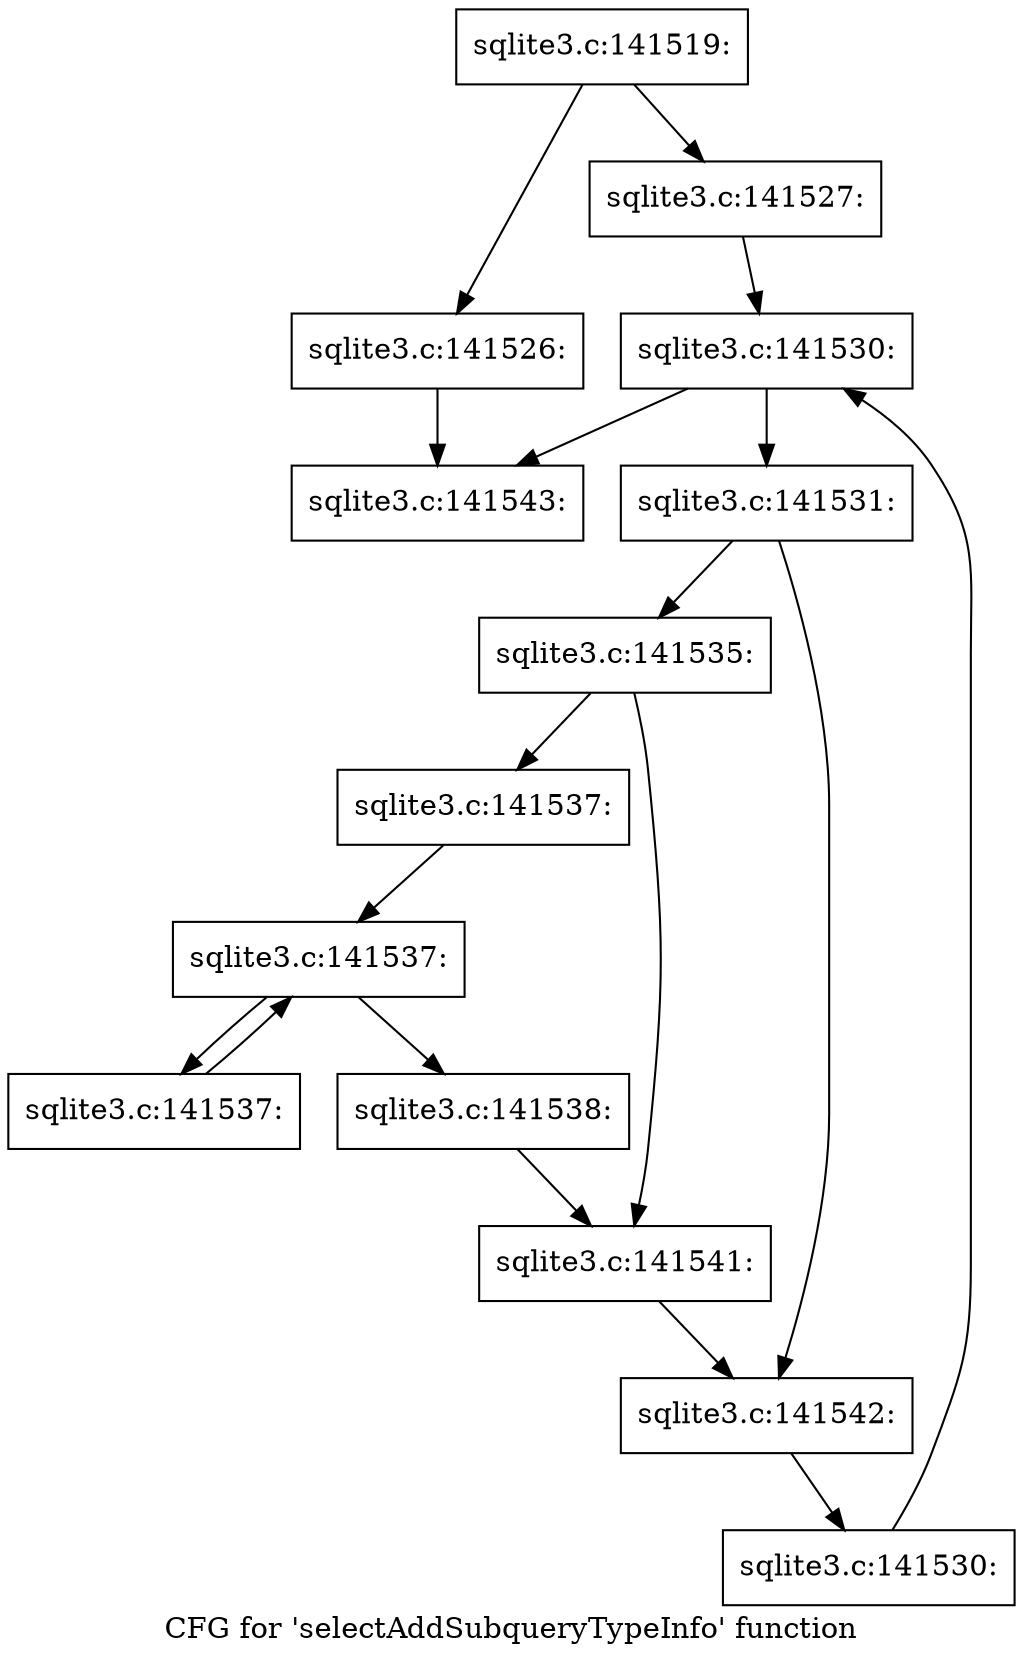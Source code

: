 digraph "CFG for 'selectAddSubqueryTypeInfo' function" {
	label="CFG for 'selectAddSubqueryTypeInfo' function";

	Node0x55c0f5eded00 [shape=record,label="{sqlite3.c:141519:}"];
	Node0x55c0f5eded00 -> Node0x55c0f9028b30;
	Node0x55c0f5eded00 -> Node0x55c0f9028b80;
	Node0x55c0f9028b30 [shape=record,label="{sqlite3.c:141526:}"];
	Node0x55c0f9028b30 -> Node0x55c0f9029a60;
	Node0x55c0f9028b80 [shape=record,label="{sqlite3.c:141527:}"];
	Node0x55c0f9028b80 -> Node0x55c0f9029f80;
	Node0x55c0f9029f80 [shape=record,label="{sqlite3.c:141530:}"];
	Node0x55c0f9029f80 -> Node0x55c0f902a1a0;
	Node0x55c0f9029f80 -> Node0x55c0f9029a60;
	Node0x55c0f902a1a0 [shape=record,label="{sqlite3.c:141531:}"];
	Node0x55c0f902a1a0 -> Node0x55c0f902acc0;
	Node0x55c0f902a1a0 -> Node0x55c0f902ad10;
	Node0x55c0f902acc0 [shape=record,label="{sqlite3.c:141535:}"];
	Node0x55c0f902acc0 -> Node0x55c0f902b8b0;
	Node0x55c0f902acc0 -> Node0x55c0f902b900;
	Node0x55c0f902b8b0 [shape=record,label="{sqlite3.c:141537:}"];
	Node0x55c0f902b8b0 -> Node0x55c0f902bbd0;
	Node0x55c0f902bbd0 [shape=record,label="{sqlite3.c:141537:}"];
	Node0x55c0f902bbd0 -> Node0x55c0f902c010;
	Node0x55c0f902bbd0 -> Node0x55c0f902bd30;
	Node0x55c0f902c010 [shape=record,label="{sqlite3.c:141537:}"];
	Node0x55c0f902c010 -> Node0x55c0f902bbd0;
	Node0x55c0f902bd30 [shape=record,label="{sqlite3.c:141538:}"];
	Node0x55c0f902bd30 -> Node0x55c0f902b900;
	Node0x55c0f902b900 [shape=record,label="{sqlite3.c:141541:}"];
	Node0x55c0f902b900 -> Node0x55c0f902ad10;
	Node0x55c0f902ad10 [shape=record,label="{sqlite3.c:141542:}"];
	Node0x55c0f902ad10 -> Node0x55c0f902a110;
	Node0x55c0f902a110 [shape=record,label="{sqlite3.c:141530:}"];
	Node0x55c0f902a110 -> Node0x55c0f9029f80;
	Node0x55c0f9029a60 [shape=record,label="{sqlite3.c:141543:}"];
}
